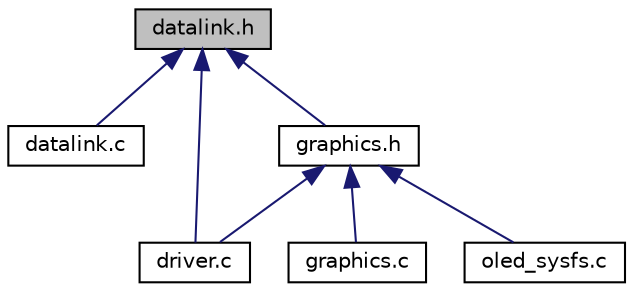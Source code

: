 digraph "datalink.h"
{
  edge [fontname="Helvetica",fontsize="10",labelfontname="Helvetica",labelfontsize="10"];
  node [fontname="Helvetica",fontsize="10",shape=record];
  Node5 [label="datalink.h",height=0.2,width=0.4,color="black", fillcolor="grey75", style="filled", fontcolor="black"];
  Node5 -> Node6 [dir="back",color="midnightblue",fontsize="10",style="solid",fontname="Helvetica"];
  Node6 [label="datalink.c",height=0.2,width=0.4,color="black", fillcolor="white", style="filled",URL="$datalink_8c.html",tooltip="Datalink layer implementation for SSD1306 OLED Driver, I2C-based operations. "];
  Node5 -> Node7 [dir="back",color="midnightblue",fontsize="10",style="solid",fontname="Helvetica"];
  Node7 [label="driver.c",height=0.2,width=0.4,color="black", fillcolor="white", style="filled",URL="$driver_8c.html",tooltip="This file implements the necessary i2c_client probe and remove callbacks on the SSD1306 I2C bus devic..."];
  Node5 -> Node8 [dir="back",color="midnightblue",fontsize="10",style="solid",fontname="Helvetica"];
  Node8 [label="graphics.h",height=0.2,width=0.4,color="black", fillcolor="white", style="filled",URL="$graphics_8h.html",tooltip="SSD1306 OLED graphics display APIs header. "];
  Node8 -> Node7 [dir="back",color="midnightblue",fontsize="10",style="solid",fontname="Helvetica"];
  Node8 -> Node9 [dir="back",color="midnightblue",fontsize="10",style="solid",fontname="Helvetica"];
  Node9 [label="graphics.c",height=0.2,width=0.4,color="black", fillcolor="white", style="filled",URL="$graphics_8c.html",tooltip="ssd1306 OLED graphics display APIs implementation. "];
  Node8 -> Node10 [dir="back",color="midnightblue",fontsize="10",style="solid",fontname="Helvetica"];
  Node10 [label="oled_sysfs.c",height=0.2,width=0.4,color="black", fillcolor="white", style="filled",URL="$oled__sysfs_8c.html",tooltip="Init/deinit callbacks implementation to expose user-control through sysfs filesystem. "];
}
